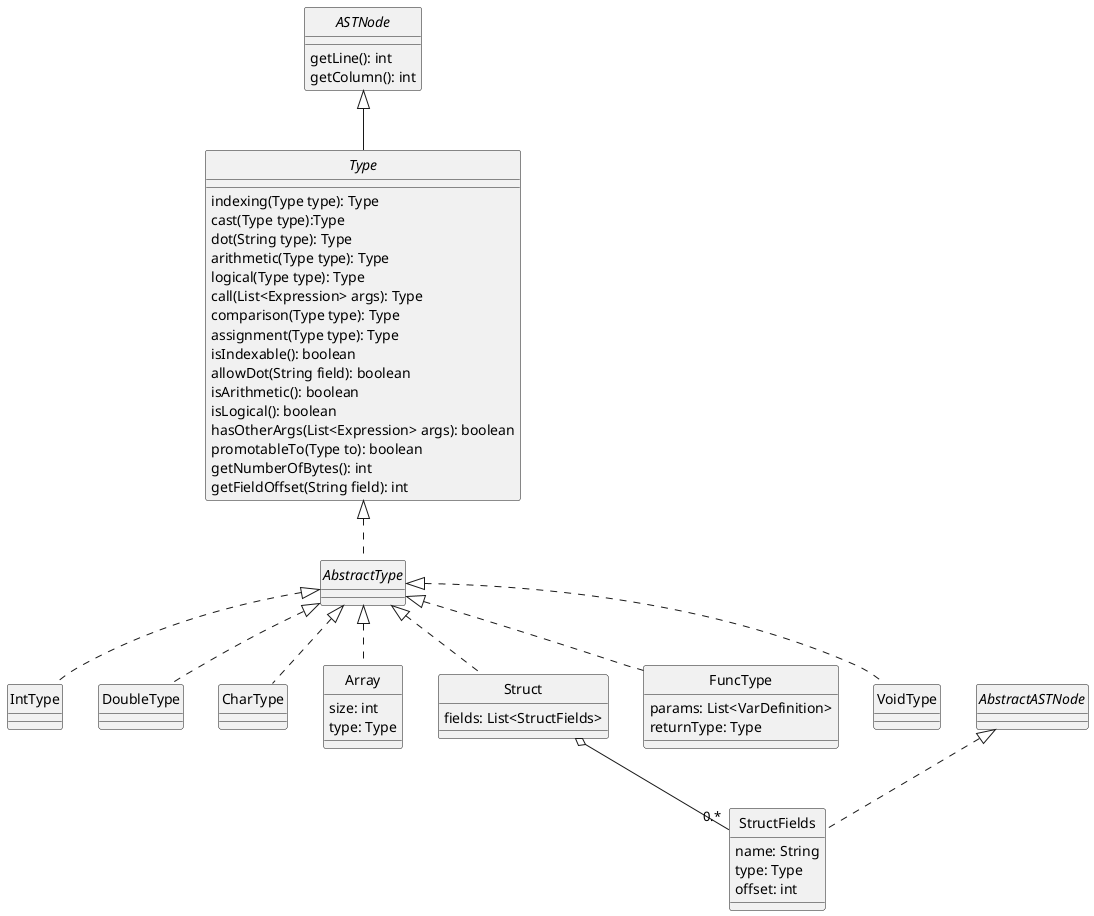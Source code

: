 @startuml Types
skinparam style strictuml
skinparam monochrome true

interface ASTNode {
    getLine(): int
    getColumn(): int
}

interface Type  {
    indexing(Type type): Type
    cast(Type type):Type
    dot(String type): Type
    arithmetic(Type type): Type
    logical(Type type): Type
    call(List<Expression> args): Type
    comparison(Type type): Type
    assignment(Type type): Type
    isIndexable(): boolean
    allowDot(String field): boolean
    isArithmetic(): boolean
    isLogical(): boolean
    hasOtherArgs(List<Expression> args): boolean
    promotableTo(Type to): boolean
    getNumberOfBytes(): int
    getFieldOffset(String field): int
}

ASTNode <|-- Type

abstract AbstractType

Type <|.. AbstractType

class IntType

AbstractType <|.. IntType

class DoubleType

AbstractType <|.. DoubleType

class CharType

AbstractType <|.. CharType

class Array {
    size: int
    type: Type
}

AbstractType <|.. Array

class Struct {
    fields: List<StructFields>
}

Struct  o-- "0.*" StructFields

class StructFields implements AbstractASTNode {
    name: String
    type: Type
    offset: int
}

AbstractType <|.. Struct

class FuncType {
    params: List<VarDefinition>
    returnType: Type
}

AbstractType <|.. FuncType

class VoidType {

}

AbstractType <|.. VoidType

@enduml
